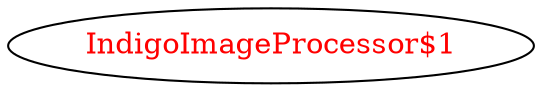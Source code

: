 digraph dependencyGraph {
 concentrate=true;
 ranksep="2.0";
 rankdir="LR"; 
 splines="ortho";
"IndigoImageProcessor$1" [fontcolor="red"];
}